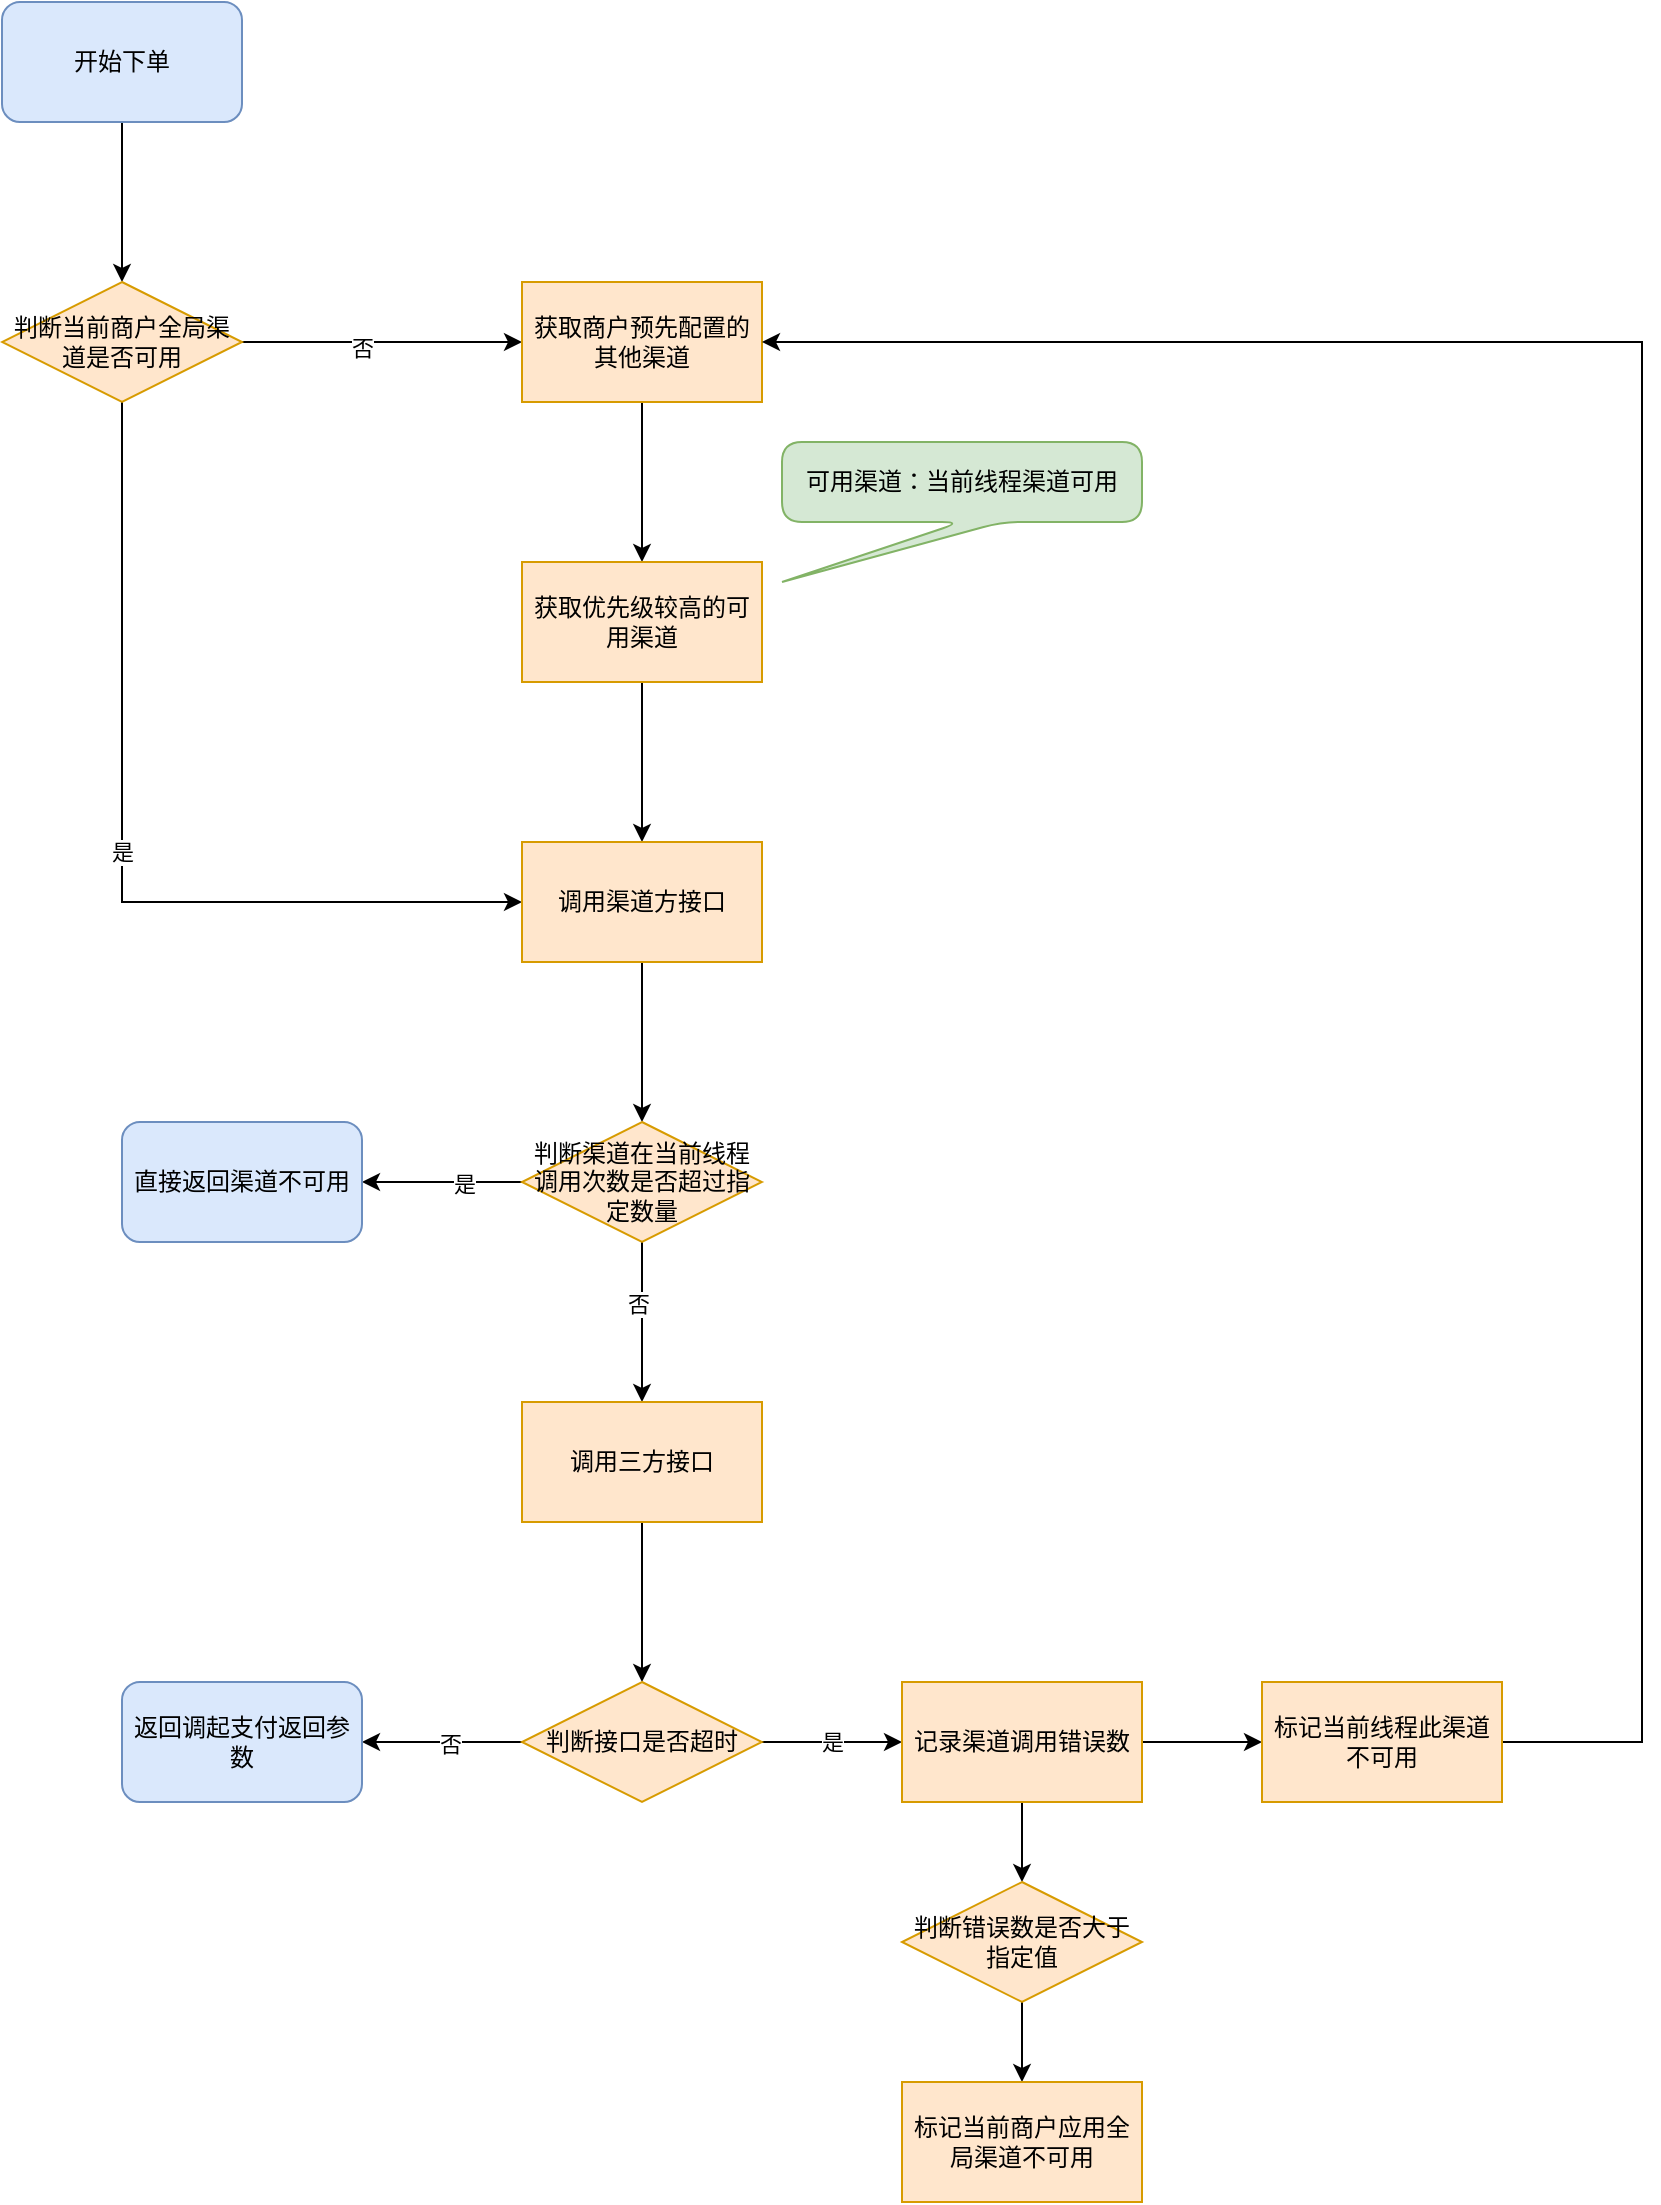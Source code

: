 <mxfile version="20.4.1" type="github">
  <diagram id="C5RBs43oDa-KdzZeNtuy" name="Page-1">
    <mxGraphModel dx="1299" dy="776" grid="1" gridSize="10" guides="1" tooltips="1" connect="1" arrows="1" fold="1" page="1" pageScale="1" pageWidth="827" pageHeight="1169" math="0" shadow="0">
      <root>
        <mxCell id="WIyWlLk6GJQsqaUBKTNV-0" />
        <mxCell id="WIyWlLk6GJQsqaUBKTNV-1" parent="WIyWlLk6GJQsqaUBKTNV-0" />
        <mxCell id="nLl6k8Ohztmbap9x90bs-2" value="" style="edgeStyle=orthogonalEdgeStyle;rounded=0;orthogonalLoop=1;jettySize=auto;html=1;" edge="1" parent="WIyWlLk6GJQsqaUBKTNV-1" source="nLl6k8Ohztmbap9x90bs-0" target="nLl6k8Ohztmbap9x90bs-1">
          <mxGeometry relative="1" as="geometry" />
        </mxCell>
        <mxCell id="nLl6k8Ohztmbap9x90bs-0" value="开始下单" style="rounded=1;whiteSpace=wrap;html=1;fontFamily=Helvetica;fontSize=12;fontColor=default;align=center;strokeColor=#6c8ebf;fillColor=#dae8fc;" vertex="1" parent="WIyWlLk6GJQsqaUBKTNV-1">
          <mxGeometry x="130" y="100" width="120" height="60" as="geometry" />
        </mxCell>
        <mxCell id="nLl6k8Ohztmbap9x90bs-4" value="是" style="edgeStyle=orthogonalEdgeStyle;rounded=0;orthogonalLoop=1;jettySize=auto;html=1;entryX=0;entryY=0.5;entryDx=0;entryDy=0;" edge="1" parent="WIyWlLk6GJQsqaUBKTNV-1" source="nLl6k8Ohztmbap9x90bs-1" target="nLl6k8Ohztmbap9x90bs-14">
          <mxGeometry relative="1" as="geometry">
            <mxPoint x="190" y="380" as="targetPoint" />
            <Array as="points">
              <mxPoint x="190" y="550" />
            </Array>
          </mxGeometry>
        </mxCell>
        <mxCell id="nLl6k8Ohztmbap9x90bs-10" value="" style="edgeStyle=orthogonalEdgeStyle;rounded=0;orthogonalLoop=1;jettySize=auto;html=1;" edge="1" parent="WIyWlLk6GJQsqaUBKTNV-1" source="nLl6k8Ohztmbap9x90bs-1" target="nLl6k8Ohztmbap9x90bs-9">
          <mxGeometry relative="1" as="geometry" />
        </mxCell>
        <mxCell id="nLl6k8Ohztmbap9x90bs-11" value="否" style="edgeLabel;html=1;align=center;verticalAlign=middle;resizable=0;points=[];" vertex="1" connectable="0" parent="nLl6k8Ohztmbap9x90bs-10">
          <mxGeometry x="-0.15" y="-2" relative="1" as="geometry">
            <mxPoint y="1" as="offset" />
          </mxGeometry>
        </mxCell>
        <mxCell id="nLl6k8Ohztmbap9x90bs-1" value="判断当前商户全局渠道是否可用" style="rhombus;whiteSpace=wrap;html=1;fontFamily=Helvetica;fontSize=12;align=center;strokeColor=#d79b00;fillColor=#ffe6cc;" vertex="1" parent="WIyWlLk6GJQsqaUBKTNV-1">
          <mxGeometry x="130" y="240" width="120" height="60" as="geometry" />
        </mxCell>
        <mxCell id="nLl6k8Ohztmbap9x90bs-13" value="" style="edgeStyle=orthogonalEdgeStyle;rounded=0;orthogonalLoop=1;jettySize=auto;html=1;" edge="1" parent="WIyWlLk6GJQsqaUBKTNV-1" source="nLl6k8Ohztmbap9x90bs-9" target="nLl6k8Ohztmbap9x90bs-12">
          <mxGeometry relative="1" as="geometry" />
        </mxCell>
        <mxCell id="nLl6k8Ohztmbap9x90bs-9" value="获取商户预先配置的其他渠道" style="whiteSpace=wrap;html=1;fillColor=#ffe6cc;strokeColor=#d79b00;" vertex="1" parent="WIyWlLk6GJQsqaUBKTNV-1">
          <mxGeometry x="390" y="240" width="120" height="60" as="geometry" />
        </mxCell>
        <mxCell id="nLl6k8Ohztmbap9x90bs-15" value="" style="edgeStyle=orthogonalEdgeStyle;rounded=0;orthogonalLoop=1;jettySize=auto;html=1;" edge="1" parent="WIyWlLk6GJQsqaUBKTNV-1" source="nLl6k8Ohztmbap9x90bs-12" target="nLl6k8Ohztmbap9x90bs-14">
          <mxGeometry relative="1" as="geometry" />
        </mxCell>
        <mxCell id="nLl6k8Ohztmbap9x90bs-12" value="获取优先级较高的可用渠道" style="whiteSpace=wrap;html=1;fillColor=#ffe6cc;strokeColor=#d79b00;" vertex="1" parent="WIyWlLk6GJQsqaUBKTNV-1">
          <mxGeometry x="390" y="380" width="120" height="60" as="geometry" />
        </mxCell>
        <mxCell id="nLl6k8Ohztmbap9x90bs-19" value="" style="edgeStyle=orthogonalEdgeStyle;rounded=0;orthogonalLoop=1;jettySize=auto;html=1;" edge="1" parent="WIyWlLk6GJQsqaUBKTNV-1" source="nLl6k8Ohztmbap9x90bs-14" target="nLl6k8Ohztmbap9x90bs-18">
          <mxGeometry relative="1" as="geometry" />
        </mxCell>
        <mxCell id="nLl6k8Ohztmbap9x90bs-14" value="调用渠道方接口" style="whiteSpace=wrap;html=1;fillColor=#ffe6cc;strokeColor=#d79b00;" vertex="1" parent="WIyWlLk6GJQsqaUBKTNV-1">
          <mxGeometry x="390" y="520" width="120" height="60" as="geometry" />
        </mxCell>
        <mxCell id="nLl6k8Ohztmbap9x90bs-21" value="" style="edgeStyle=orthogonalEdgeStyle;rounded=0;orthogonalLoop=1;jettySize=auto;html=1;" edge="1" parent="WIyWlLk6GJQsqaUBKTNV-1" source="nLl6k8Ohztmbap9x90bs-18" target="nLl6k8Ohztmbap9x90bs-20">
          <mxGeometry relative="1" as="geometry" />
        </mxCell>
        <mxCell id="nLl6k8Ohztmbap9x90bs-25" value="否" style="edgeLabel;html=1;align=center;verticalAlign=middle;resizable=0;points=[];" vertex="1" connectable="0" parent="nLl6k8Ohztmbap9x90bs-21">
          <mxGeometry x="-0.237" y="-2" relative="1" as="geometry">
            <mxPoint as="offset" />
          </mxGeometry>
        </mxCell>
        <mxCell id="nLl6k8Ohztmbap9x90bs-23" value="" style="edgeStyle=orthogonalEdgeStyle;rounded=0;orthogonalLoop=1;jettySize=auto;html=1;" edge="1" parent="WIyWlLk6GJQsqaUBKTNV-1" source="nLl6k8Ohztmbap9x90bs-18" target="nLl6k8Ohztmbap9x90bs-22">
          <mxGeometry relative="1" as="geometry" />
        </mxCell>
        <mxCell id="nLl6k8Ohztmbap9x90bs-24" value="是" style="edgeLabel;html=1;align=center;verticalAlign=middle;resizable=0;points=[];" vertex="1" connectable="0" parent="nLl6k8Ohztmbap9x90bs-23">
          <mxGeometry x="-0.275" relative="1" as="geometry">
            <mxPoint y="1" as="offset" />
          </mxGeometry>
        </mxCell>
        <mxCell id="nLl6k8Ohztmbap9x90bs-18" value="判断渠道在当前线程调用次数是否超过指定数量" style="rhombus;whiteSpace=wrap;html=1;fontFamily=Helvetica;fontSize=12;fontColor=default;align=center;strokeColor=#d79b00;fillColor=#ffe6cc;" vertex="1" parent="WIyWlLk6GJQsqaUBKTNV-1">
          <mxGeometry x="390" y="660" width="120" height="60" as="geometry" />
        </mxCell>
        <mxCell id="nLl6k8Ohztmbap9x90bs-29" value="" style="edgeStyle=orthogonalEdgeStyle;rounded=0;orthogonalLoop=1;jettySize=auto;html=1;" edge="1" parent="WIyWlLk6GJQsqaUBKTNV-1" source="nLl6k8Ohztmbap9x90bs-20" target="nLl6k8Ohztmbap9x90bs-28">
          <mxGeometry relative="1" as="geometry" />
        </mxCell>
        <mxCell id="nLl6k8Ohztmbap9x90bs-20" value="调用三方接口" style="whiteSpace=wrap;html=1;fillColor=#ffe6cc;strokeColor=#d79b00;" vertex="1" parent="WIyWlLk6GJQsqaUBKTNV-1">
          <mxGeometry x="390" y="800" width="120" height="60" as="geometry" />
        </mxCell>
        <mxCell id="nLl6k8Ohztmbap9x90bs-22" value="直接返回渠道不可用" style="rounded=1;whiteSpace=wrap;html=1;fontFamily=Helvetica;fontSize=12;fontColor=default;align=center;strokeColor=#6c8ebf;fillColor=#dae8fc;" vertex="1" parent="WIyWlLk6GJQsqaUBKTNV-1">
          <mxGeometry x="190" y="660" width="120" height="60" as="geometry" />
        </mxCell>
        <mxCell id="nLl6k8Ohztmbap9x90bs-37" style="edgeStyle=orthogonalEdgeStyle;rounded=0;orthogonalLoop=1;jettySize=auto;html=1;exitX=0;exitY=0.5;exitDx=0;exitDy=0;" edge="1" parent="WIyWlLk6GJQsqaUBKTNV-1" source="nLl6k8Ohztmbap9x90bs-28" target="nLl6k8Ohztmbap9x90bs-30">
          <mxGeometry relative="1" as="geometry" />
        </mxCell>
        <mxCell id="nLl6k8Ohztmbap9x90bs-40" value="否" style="edgeLabel;html=1;align=center;verticalAlign=middle;resizable=0;points=[];" vertex="1" connectable="0" parent="nLl6k8Ohztmbap9x90bs-37">
          <mxGeometry x="-0.1" y="1" relative="1" as="geometry">
            <mxPoint as="offset" />
          </mxGeometry>
        </mxCell>
        <mxCell id="nLl6k8Ohztmbap9x90bs-45" value="是" style="edgeStyle=orthogonalEdgeStyle;rounded=0;orthogonalLoop=1;jettySize=auto;html=1;" edge="1" parent="WIyWlLk6GJQsqaUBKTNV-1" source="nLl6k8Ohztmbap9x90bs-28" target="nLl6k8Ohztmbap9x90bs-44">
          <mxGeometry relative="1" as="geometry" />
        </mxCell>
        <mxCell id="nLl6k8Ohztmbap9x90bs-28" value="判断接口是否超时" style="rhombus;whiteSpace=wrap;html=1;fontFamily=Helvetica;fontSize=12;fontColor=default;align=center;strokeColor=#d79b00;fillColor=#ffe6cc;" vertex="1" parent="WIyWlLk6GJQsqaUBKTNV-1">
          <mxGeometry x="390" y="940" width="120" height="60" as="geometry" />
        </mxCell>
        <mxCell id="nLl6k8Ohztmbap9x90bs-30" value="返回调起支付返回参数" style="rounded=1;whiteSpace=wrap;html=1;fontFamily=Helvetica;fontSize=12;fontColor=default;align=center;strokeColor=#6c8ebf;fillColor=#dae8fc;" vertex="1" parent="WIyWlLk6GJQsqaUBKTNV-1">
          <mxGeometry x="190" y="940" width="120" height="60" as="geometry" />
        </mxCell>
        <mxCell id="nLl6k8Ohztmbap9x90bs-47" value="" style="edgeStyle=orthogonalEdgeStyle;rounded=0;orthogonalLoop=1;jettySize=auto;html=1;" edge="1" parent="WIyWlLk6GJQsqaUBKTNV-1" source="nLl6k8Ohztmbap9x90bs-44" target="nLl6k8Ohztmbap9x90bs-46">
          <mxGeometry relative="1" as="geometry" />
        </mxCell>
        <mxCell id="nLl6k8Ohztmbap9x90bs-54" value="" style="edgeStyle=orthogonalEdgeStyle;rounded=0;orthogonalLoop=1;jettySize=auto;html=1;" edge="1" parent="WIyWlLk6GJQsqaUBKTNV-1" source="nLl6k8Ohztmbap9x90bs-44" target="nLl6k8Ohztmbap9x90bs-53">
          <mxGeometry relative="1" as="geometry" />
        </mxCell>
        <mxCell id="nLl6k8Ohztmbap9x90bs-44" value="记录渠道调用错误数" style="whiteSpace=wrap;html=1;fillColor=#ffe6cc;strokeColor=#d79b00;" vertex="1" parent="WIyWlLk6GJQsqaUBKTNV-1">
          <mxGeometry x="580" y="940" width="120" height="60" as="geometry" />
        </mxCell>
        <mxCell id="nLl6k8Ohztmbap9x90bs-49" style="edgeStyle=orthogonalEdgeStyle;rounded=0;orthogonalLoop=1;jettySize=auto;html=1;exitX=1;exitY=0.5;exitDx=0;exitDy=0;entryX=1;entryY=0.5;entryDx=0;entryDy=0;" edge="1" parent="WIyWlLk6GJQsqaUBKTNV-1" source="nLl6k8Ohztmbap9x90bs-46" target="nLl6k8Ohztmbap9x90bs-9">
          <mxGeometry relative="1" as="geometry">
            <mxPoint x="590" y="400" as="targetPoint" />
            <Array as="points">
              <mxPoint x="950" y="970" />
              <mxPoint x="950" y="270" />
            </Array>
          </mxGeometry>
        </mxCell>
        <mxCell id="nLl6k8Ohztmbap9x90bs-46" value="标记当前线程此渠道不可用" style="whiteSpace=wrap;html=1;fillColor=#ffe6cc;strokeColor=#d79b00;" vertex="1" parent="WIyWlLk6GJQsqaUBKTNV-1">
          <mxGeometry x="760" y="940" width="120" height="60" as="geometry" />
        </mxCell>
        <mxCell id="nLl6k8Ohztmbap9x90bs-56" value="" style="edgeStyle=orthogonalEdgeStyle;rounded=0;orthogonalLoop=1;jettySize=auto;html=1;" edge="1" parent="WIyWlLk6GJQsqaUBKTNV-1" source="nLl6k8Ohztmbap9x90bs-53" target="nLl6k8Ohztmbap9x90bs-55">
          <mxGeometry relative="1" as="geometry" />
        </mxCell>
        <mxCell id="nLl6k8Ohztmbap9x90bs-53" value="判断错误数是否大于指定值" style="rhombus;whiteSpace=wrap;html=1;fontFamily=Helvetica;fontSize=12;fontColor=default;align=center;strokeColor=#d79b00;fillColor=#ffe6cc;" vertex="1" parent="WIyWlLk6GJQsqaUBKTNV-1">
          <mxGeometry x="580" y="1040" width="120" height="60" as="geometry" />
        </mxCell>
        <mxCell id="nLl6k8Ohztmbap9x90bs-55" value="标记当前商户应用全局渠道不可用" style="whiteSpace=wrap;html=1;fillColor=#ffe6cc;strokeColor=#d79b00;" vertex="1" parent="WIyWlLk6GJQsqaUBKTNV-1">
          <mxGeometry x="580" y="1140" width="120" height="60" as="geometry" />
        </mxCell>
        <mxCell id="nLl6k8Ohztmbap9x90bs-57" value="可用渠道：当前线程渠道可用" style="shape=callout;whiteSpace=wrap;html=1;perimeter=calloutPerimeter;position2=0;fillColor=#d5e8d4;strokeColor=#82b366;gradientColor=none;rounded=1;" vertex="1" parent="WIyWlLk6GJQsqaUBKTNV-1">
          <mxGeometry x="520" y="320" width="180" height="70" as="geometry" />
        </mxCell>
      </root>
    </mxGraphModel>
  </diagram>
</mxfile>
